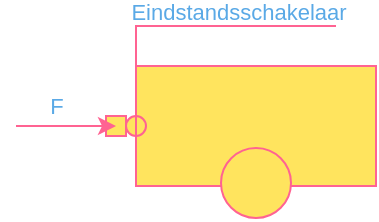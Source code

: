 <mxfile version="27.0.6">
  <diagram name="Page-1" id="Z96WS5SQFw9MbTuKQBWH">
    <mxGraphModel dx="398" dy="215" grid="1" gridSize="10" guides="1" tooltips="1" connect="1" arrows="1" fold="1" page="1" pageScale="1" pageWidth="827" pageHeight="1169" math="0" shadow="0">
      <root>
        <mxCell id="0" />
        <mxCell id="1" parent="0" />
        <mxCell id="ih20h1vXMwfPzud2FalZ-2" value="" style="rounded=0;whiteSpace=wrap;html=1;labelBackgroundColor=none;fillColor=#FFE45E;strokeColor=#FF6392;fontColor=#5AA9E6;" parent="1" vertex="1">
          <mxGeometry x="350" y="240" width="120" height="60" as="geometry" />
        </mxCell>
        <mxCell id="_obynQSeJSJByhYGpH9M-3" style="edgeStyle=orthogonalEdgeStyle;rounded=0;orthogonalLoop=1;jettySize=auto;html=1;fillColor=#FFE45E;strokeColor=#FF6392;endArrow=none;startFill=0;labelBackgroundColor=none;fontColor=default;" edge="1" parent="1" source="ih20h1vXMwfPzud2FalZ-5">
          <mxGeometry relative="1" as="geometry">
            <mxPoint x="450" y="220" as="targetPoint" />
            <Array as="points">
              <mxPoint x="350" y="220" />
              <mxPoint x="450" y="220" />
            </Array>
          </mxGeometry>
        </mxCell>
        <mxCell id="_obynQSeJSJByhYGpH9M-4" value="Eindstandsschakelaar&lt;div&gt;&lt;br&gt;&lt;/div&gt;" style="edgeLabel;html=1;align=center;verticalAlign=middle;resizable=0;points=[];labelBackgroundColor=none;rounded=0;fontColor=#5AA9E6;" vertex="1" connectable="0" parent="_obynQSeJSJByhYGpH9M-3">
          <mxGeometry x="0.028" y="1" relative="1" as="geometry">
            <mxPoint x="21" y="1" as="offset" />
          </mxGeometry>
        </mxCell>
        <mxCell id="ih20h1vXMwfPzud2FalZ-5" value="" style="shape=lineEllipse;line=vertical;perimeter=ellipsePerimeter;whiteSpace=wrap;html=1;backgroundOutline=1;rounded=0;labelBackgroundColor=none;fillColor=#FFE45E;strokeColor=#FF6392;fontColor=#5AA9E6;" parent="1" vertex="1">
          <mxGeometry x="345" y="265" width="10" height="10" as="geometry" />
        </mxCell>
        <mxCell id="ih20h1vXMwfPzud2FalZ-6" value="" style="verticalLabelPosition=bottom;verticalAlign=top;html=1;shape=mxgraph.basic.rect;fillColor2=none;strokeWidth=1;size=20;indent=5;rounded=0;labelBackgroundColor=none;fillColor=#FFE45E;strokeColor=#FF6392;fontColor=#5AA9E6;" parent="1" vertex="1">
          <mxGeometry x="335" y="265" width="10" height="10" as="geometry" />
        </mxCell>
        <mxCell id="ih20h1vXMwfPzud2FalZ-8" value="" style="ellipse;whiteSpace=wrap;html=1;aspect=fixed;rounded=0;labelBackgroundColor=none;fillColor=#FFE45E;strokeColor=#FF6392;fontColor=#5AA9E6;" parent="1" vertex="1">
          <mxGeometry x="392.5" y="281" width="35" height="35" as="geometry" />
        </mxCell>
        <mxCell id="ih20h1vXMwfPzud2FalZ-10" value="" style="edgeStyle=none;orthogonalLoop=1;jettySize=auto;html=1;rounded=0;labelBackgroundColor=none;strokeColor=#FF6392;fontColor=default;" parent="1" edge="1">
          <mxGeometry width="100" relative="1" as="geometry">
            <mxPoint x="290" y="270" as="sourcePoint" />
            <mxPoint x="340" y="270" as="targetPoint" />
            <Array as="points" />
          </mxGeometry>
        </mxCell>
        <mxCell id="_obynQSeJSJByhYGpH9M-1" value="F" style="edgeLabel;html=1;align=center;verticalAlign=middle;resizable=0;points=[];rounded=0;labelBackgroundColor=none;fontColor=#5AA9E6;" vertex="1" connectable="0" parent="ih20h1vXMwfPzud2FalZ-10">
          <mxGeometry x="-0.564" y="-2" relative="1" as="geometry">
            <mxPoint x="9" y="-12" as="offset" />
          </mxGeometry>
        </mxCell>
      </root>
    </mxGraphModel>
  </diagram>
</mxfile>
